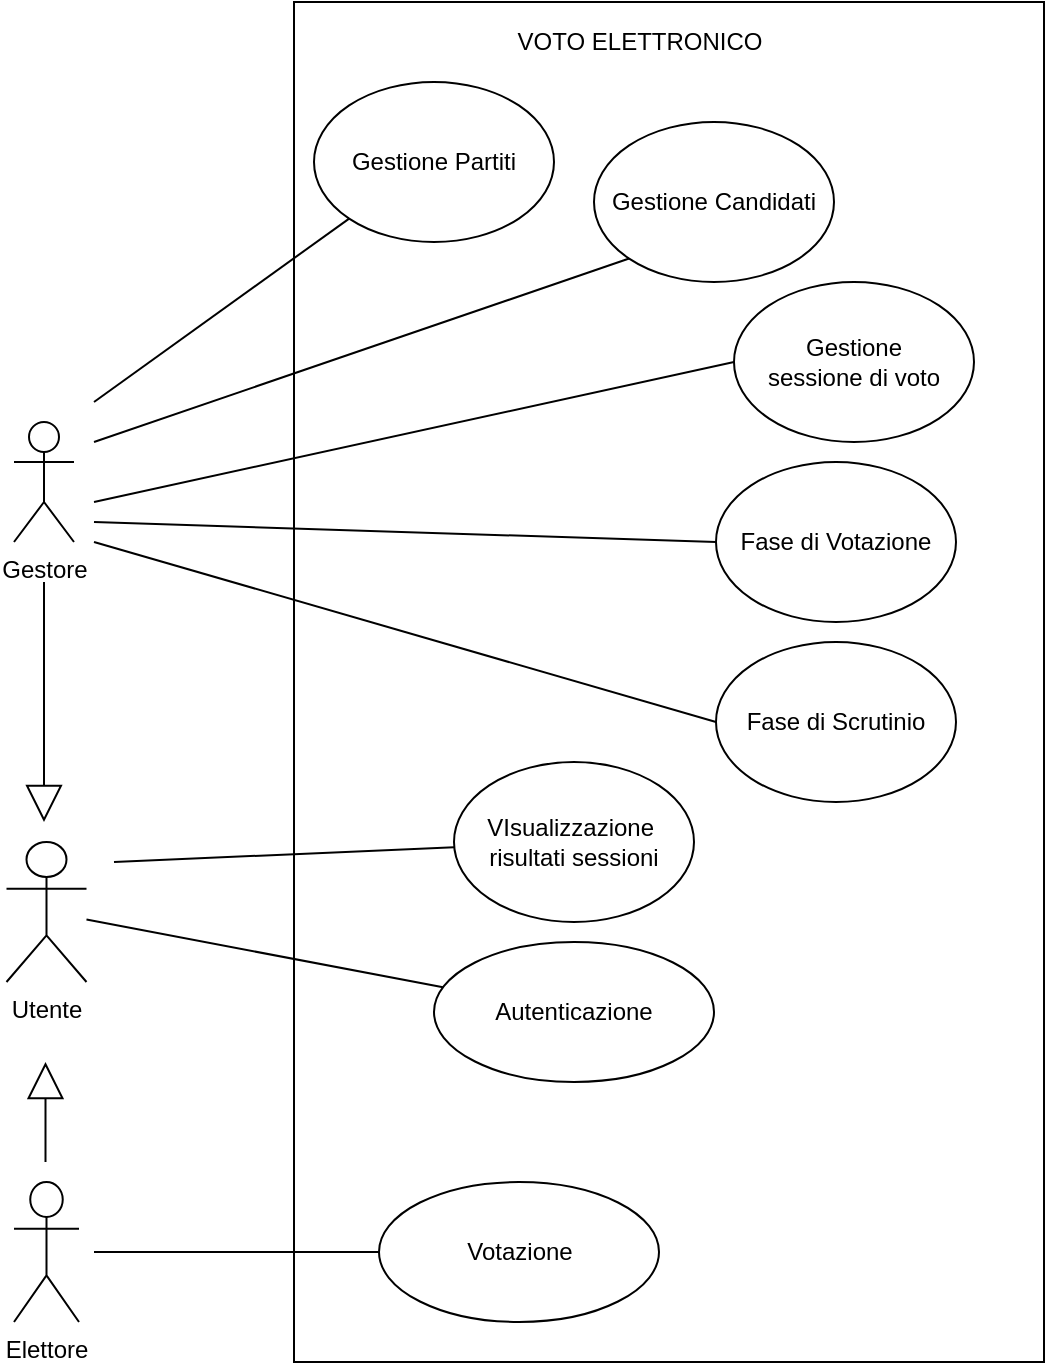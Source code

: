 <mxfile version="16.5.1" type="device" pages="2"><diagram id="xKi0kCcVrGn-QULOvdkW" name="Pagina-1"><mxGraphModel dx="-46" dy="1217" grid="1" gridSize="10" guides="1" tooltips="1" connect="1" arrows="1" fold="1" page="1" pageScale="1" pageWidth="827" pageHeight="1169" math="0" shadow="0"><root><mxCell id="0"/><mxCell id="1" parent="0"/><mxCell id="3SJ9uHyum7tB6V2Hfz1i-1" value="" style="rounded=0;whiteSpace=wrap;html=1;" parent="1" vertex="1"><mxGeometry x="1030" y="70" width="375" height="680" as="geometry"/></mxCell><mxCell id="3SJ9uHyum7tB6V2Hfz1i-3" value="VOTO ELETTRONICO" style="text;html=1;strokeColor=none;fillColor=none;align=center;verticalAlign=middle;whiteSpace=wrap;rounded=0;" parent="1" vertex="1"><mxGeometry x="1072.5" y="70" width="260" height="40" as="geometry"/></mxCell><mxCell id="3SJ9uHyum7tB6V2Hfz1i-4" value="Utente&lt;br&gt;" style="shape=umlActor;verticalLabelPosition=bottom;verticalAlign=top;html=1;outlineConnect=0;" parent="1" vertex="1"><mxGeometry x="886.25" y="490" width="40" height="70" as="geometry"/></mxCell><mxCell id="3SJ9uHyum7tB6V2Hfz1i-10" value="Elettore" style="shape=umlActor;verticalLabelPosition=bottom;verticalAlign=top;html=1;outlineConnect=0;" parent="1" vertex="1"><mxGeometry x="890" y="660" width="32.5" height="70" as="geometry"/></mxCell><mxCell id="3SJ9uHyum7tB6V2Hfz1i-13" value="Gestore" style="shape=umlActor;verticalLabelPosition=bottom;verticalAlign=top;html=1;outlineConnect=0;" parent="1" vertex="1"><mxGeometry x="890" y="280" width="30" height="60" as="geometry"/></mxCell><mxCell id="3SJ9uHyum7tB6V2Hfz1i-15" value="" style="endArrow=none;html=1;rounded=0;entryX=0;entryY=0.5;entryDx=0;entryDy=0;" parent="1" target="3SJ9uHyum7tB6V2Hfz1i-38" edge="1"><mxGeometry width="50" height="50" relative="1" as="geometry"><mxPoint x="930" y="695" as="sourcePoint"/><mxPoint x="1100" y="750" as="targetPoint"/></mxGeometry></mxCell><mxCell id="3SJ9uHyum7tB6V2Hfz1i-16" value="Gestione&lt;br&gt;sessione di voto&lt;br&gt;" style="ellipse;whiteSpace=wrap;html=1;" parent="1" vertex="1"><mxGeometry x="1250" y="210" width="120" height="80" as="geometry"/></mxCell><mxCell id="3SJ9uHyum7tB6V2Hfz1i-19" value="Fase di Votazione" style="ellipse;whiteSpace=wrap;html=1;" parent="1" vertex="1"><mxGeometry x="1241" y="300" width="120" height="80" as="geometry"/></mxCell><mxCell id="3SJ9uHyum7tB6V2Hfz1i-21" value="" style="endArrow=none;html=1;rounded=0;exitX=0;exitY=0.5;exitDx=0;exitDy=0;" parent="1" source="3SJ9uHyum7tB6V2Hfz1i-16" edge="1"><mxGeometry width="50" height="50" relative="1" as="geometry"><mxPoint x="1650" y="360" as="sourcePoint"/><mxPoint x="930" y="320" as="targetPoint"/></mxGeometry></mxCell><mxCell id="3SJ9uHyum7tB6V2Hfz1i-27" value="Fase di Scrutinio" style="ellipse;whiteSpace=wrap;html=1;" parent="1" vertex="1"><mxGeometry x="1241" y="390" width="120" height="80" as="geometry"/></mxCell><mxCell id="3SJ9uHyum7tB6V2Hfz1i-28" value="" style="endArrow=none;html=1;rounded=0;entryX=0;entryY=0.5;entryDx=0;entryDy=0;" parent="1" target="3SJ9uHyum7tB6V2Hfz1i-27" edge="1"><mxGeometry width="50" height="50" relative="1" as="geometry"><mxPoint x="930" y="340" as="sourcePoint"/><mxPoint x="980" y="180" as="targetPoint"/></mxGeometry></mxCell><mxCell id="3SJ9uHyum7tB6V2Hfz1i-36" value="" style="endArrow=block;endSize=16;endFill=0;html=1;rounded=0;" parent="1" edge="1"><mxGeometry x="-0.125" y="-30" width="160" relative="1" as="geometry"><mxPoint x="905" y="360" as="sourcePoint"/><mxPoint x="905" y="480" as="targetPoint"/><mxPoint as="offset"/></mxGeometry></mxCell><mxCell id="3SJ9uHyum7tB6V2Hfz1i-37" value="" style="endArrow=block;endSize=16;endFill=0;html=1;rounded=0;" parent="1" edge="1"><mxGeometry x="-0.125" y="-30" width="160" relative="1" as="geometry"><mxPoint x="905.75" y="650" as="sourcePoint"/><mxPoint x="905.75" y="600" as="targetPoint"/><mxPoint as="offset"/></mxGeometry></mxCell><mxCell id="3SJ9uHyum7tB6V2Hfz1i-38" value="Votazione" style="ellipse;whiteSpace=wrap;html=1;" parent="1" vertex="1"><mxGeometry x="1072.5" y="660" width="140" height="70" as="geometry"/></mxCell><mxCell id="3SJ9uHyum7tB6V2Hfz1i-40" value="Autenticazione" style="ellipse;whiteSpace=wrap;html=1;fillColor=none;" parent="1" vertex="1"><mxGeometry x="1100" y="540" width="140" height="70" as="geometry"/></mxCell><mxCell id="3SJ9uHyum7tB6V2Hfz1i-50" value="" style="endArrow=none;html=1;rounded=0;" parent="1" source="3SJ9uHyum7tB6V2Hfz1i-40" target="3SJ9uHyum7tB6V2Hfz1i-4" edge="1"><mxGeometry width="50" height="50" relative="1" as="geometry"><mxPoint x="1120" y="470" as="sourcePoint"/><mxPoint x="930" y="505" as="targetPoint"/></mxGeometry></mxCell><mxCell id="PX0BY9RYSo0D1YwQaf6w-2" value="Gestione Partiti" style="ellipse;whiteSpace=wrap;html=1;" parent="1" vertex="1"><mxGeometry x="1040" y="110" width="120" height="80" as="geometry"/></mxCell><mxCell id="PX0BY9RYSo0D1YwQaf6w-3" value="" style="endArrow=none;html=1;rounded=0;entryX=0;entryY=1;entryDx=0;entryDy=0;" parent="1" target="PX0BY9RYSo0D1YwQaf6w-2" edge="1"><mxGeometry width="50" height="50" relative="1" as="geometry"><mxPoint x="930" y="270" as="sourcePoint"/><mxPoint x="1070" y="120" as="targetPoint"/></mxGeometry></mxCell><mxCell id="AYSky6akZz-wM3RdIAuS-3" value="" style="endArrow=none;html=1;rounded=0;entryX=0;entryY=0.5;entryDx=0;entryDy=0;" parent="1" edge="1" target="3SJ9uHyum7tB6V2Hfz1i-19"><mxGeometry width="50" height="50" relative="1" as="geometry"><mxPoint x="930" y="330" as="sourcePoint"/><mxPoint x="1210" y="280" as="targetPoint"/></mxGeometry></mxCell><mxCell id="1aHH4aHjDgf2TIcgRo-Y-2" value="VIsualizzazione&amp;nbsp;&lt;br&gt;risultati sessioni&lt;br&gt;" style="ellipse;whiteSpace=wrap;html=1;" parent="1" vertex="1"><mxGeometry x="1110" y="450" width="120" height="80" as="geometry"/></mxCell><mxCell id="1aHH4aHjDgf2TIcgRo-Y-3" value="" style="endArrow=none;html=1;rounded=0;" parent="1" target="1aHH4aHjDgf2TIcgRo-Y-2" edge="1"><mxGeometry width="50" height="50" relative="1" as="geometry"><mxPoint x="940" y="500" as="sourcePoint"/><mxPoint x="1030" y="370" as="targetPoint"/></mxGeometry></mxCell><mxCell id="vDuvUZFQIu1vPz4LIcw0-1" value="Gestione Candidati" style="ellipse;whiteSpace=wrap;html=1;" vertex="1" parent="1"><mxGeometry x="1180" y="130" width="120" height="80" as="geometry"/></mxCell><mxCell id="vDuvUZFQIu1vPz4LIcw0-4" value="" style="endArrow=none;html=1;rounded=0;exitX=0;exitY=1;exitDx=0;exitDy=0;" edge="1" parent="1" source="vDuvUZFQIu1vPz4LIcw0-1"><mxGeometry width="50" height="50" relative="1" as="geometry"><mxPoint x="1260" y="260" as="sourcePoint"/><mxPoint x="930" y="290" as="targetPoint"/></mxGeometry></mxCell></root></mxGraphModel></diagram><diagram id="rSVkr03FjU37LvDVe21o" name="Pagina-2"><mxGraphModel dx="275" dy="1025" grid="1" gridSize="10" guides="1" tooltips="1" connect="1" arrows="1" fold="1" page="1" pageScale="1" pageWidth="827" pageHeight="1169" math="0" shadow="0"><root><mxCell id="RExE4Koi1qtgVNR9gu9h-0"/><mxCell id="RExE4Koi1qtgVNR9gu9h-1" parent="RExE4Koi1qtgVNR9gu9h-0"/><mxCell id="xNS2bQThVGCnBsNeX7hM-0" value="Gestione sessione&amp;nbsp;&lt;br&gt;di voto" style="ellipse;whiteSpace=wrap;html=1;" parent="RExE4Koi1qtgVNR9gu9h-1" vertex="1"><mxGeometry x="1090" y="140" width="120" height="80" as="geometry"/></mxCell><mxCell id="YDis_4Z3IN01vUDEJ1_W-0" value="" style="endArrow=block;endSize=16;endFill=0;html=1;rounded=0;exitX=1;exitY=0;exitDx=0;exitDy=0;entryX=0;entryY=1;entryDx=0;entryDy=0;" parent="RExE4Koi1qtgVNR9gu9h-1" source="YDis_4Z3IN01vUDEJ1_W-1" target="xNS2bQThVGCnBsNeX7hM-0" edge="1"><mxGeometry x="-0.125" y="-30" width="160" relative="1" as="geometry"><mxPoint x="1080" y="280" as="sourcePoint"/><mxPoint x="1110" y="240" as="targetPoint"/><mxPoint as="offset"/></mxGeometry></mxCell><mxCell id="YDis_4Z3IN01vUDEJ1_W-1" value="Creazione&amp;nbsp;&lt;br&gt;sessione di voto" style="ellipse;whiteSpace=wrap;html=1;" parent="RExE4Koi1qtgVNR9gu9h-1" vertex="1"><mxGeometry x="960" y="240" width="120" height="80" as="geometry"/></mxCell><mxCell id="YDis_4Z3IN01vUDEJ1_W-2" value="Modifica&amp;nbsp;&lt;br&gt;parametri" style="ellipse;whiteSpace=wrap;html=1;" parent="RExE4Koi1qtgVNR9gu9h-1" vertex="1"><mxGeometry x="1090" y="270" width="120" height="80" as="geometry"/></mxCell><mxCell id="YDis_4Z3IN01vUDEJ1_W-3" value="" style="endArrow=block;endSize=16;endFill=0;html=1;rounded=0;entryX=0.5;entryY=1;entryDx=0;entryDy=0;exitX=0.5;exitY=0;exitDx=0;exitDy=0;" parent="RExE4Koi1qtgVNR9gu9h-1" source="YDis_4Z3IN01vUDEJ1_W-2" target="xNS2bQThVGCnBsNeX7hM-0" edge="1"><mxGeometry x="-0.125" y="-30" width="160" relative="1" as="geometry"><mxPoint x="1170" y="270" as="sourcePoint"/><mxPoint x="1134.627" y="226.247" as="targetPoint"/><mxPoint as="offset"/></mxGeometry></mxCell><mxCell id="YDis_4Z3IN01vUDEJ1_W-5" value="Eliminazione&lt;br&gt;sessione di voto" style="ellipse;whiteSpace=wrap;html=1;" parent="RExE4Koi1qtgVNR9gu9h-1" vertex="1"><mxGeometry x="1220" y="250" width="120" height="80" as="geometry"/></mxCell><mxCell id="YDis_4Z3IN01vUDEJ1_W-7" value="" style="endArrow=block;endSize=16;endFill=0;html=1;rounded=0;exitX=0;exitY=0;exitDx=0;exitDy=0;entryX=1;entryY=1;entryDx=0;entryDy=0;" parent="RExE4Koi1qtgVNR9gu9h-1" source="YDis_4Z3IN01vUDEJ1_W-5" target="xNS2bQThVGCnBsNeX7hM-0" edge="1"><mxGeometry x="-0.125" y="-30" width="160" relative="1" as="geometry"><mxPoint x="1200" y="250" as="sourcePoint"/><mxPoint x="1200" y="200" as="targetPoint"/><mxPoint as="offset"/></mxGeometry></mxCell></root></mxGraphModel></diagram></mxfile>